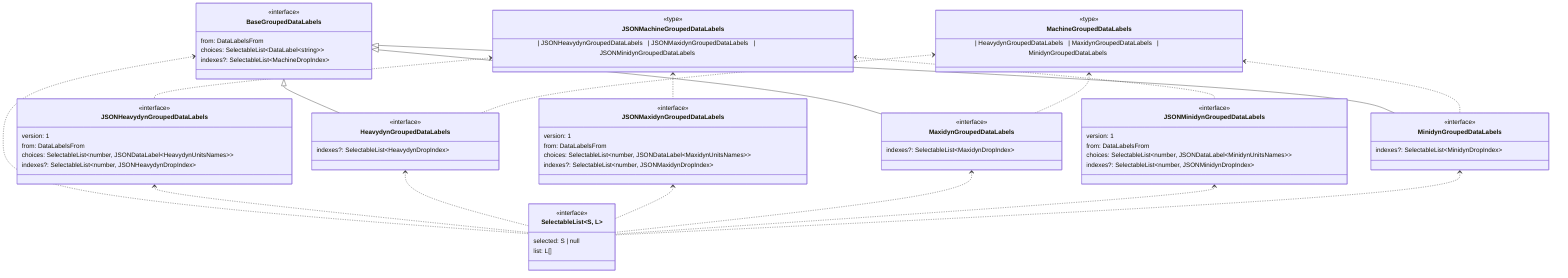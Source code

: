 classDiagram
class BaseGroupedDataLabels {
  <<interface>>
  from: DataLabelsFrom
  choices: SelectableList#60;DataLabel#60;string#62;#62;
  indexes?: SelectableList#60;MachineDropIndex#62;
}
BaseGroupedDataLabels <.. SelectableList~S, L~


class JSONHeavydynGroupedDataLabels {
  <<interface>>
  version: 1
  from: DataLabelsFrom
  choices: SelectableList#60;number, JSONDataLabel#60;HeavydynUnitsNames#62;#62;
  indexes?: SelectableList#60;number, JSONHeavydynDropIndex#62;
}
JSONHeavydynGroupedDataLabels <.. SelectableList~S, L~


class HeavydynGroupedDataLabels {
  <<interface>>
  indexes?: SelectableList#60;HeavydynDropIndex#62;
}
HeavydynGroupedDataLabels <.. SelectableList~S, L~
BaseGroupedDataLabels <|-- HeavydynGroupedDataLabels

class JSONMaxidynGroupedDataLabels {
  <<interface>>
  version: 1
  from: DataLabelsFrom
  choices: SelectableList#60;number, JSONDataLabel#60;MaxidynUnitsNames#62;#62;
  indexes?: SelectableList#60;number, JSONMaxidynDropIndex#62;
}
JSONMaxidynGroupedDataLabels <.. SelectableList~S, L~


class MaxidynGroupedDataLabels {
  <<interface>>
  indexes?: SelectableList#60;MaxidynDropIndex#62;
}
MaxidynGroupedDataLabels <.. SelectableList~S, L~
BaseGroupedDataLabels <|-- MaxidynGroupedDataLabels

class JSONMinidynGroupedDataLabels {
  <<interface>>
  version: 1
  from: DataLabelsFrom
  choices: SelectableList#60;number, JSONDataLabel#60;MinidynUnitsNames#62;#62;
  indexes?: SelectableList#60;number, JSONMinidynDropIndex#62;
}
JSONMinidynGroupedDataLabels <.. SelectableList~S, L~


class MinidynGroupedDataLabels {
  <<interface>>
  indexes?: SelectableList#60;MinidynDropIndex#62;
}
MinidynGroupedDataLabels <.. SelectableList~S, L~
BaseGroupedDataLabels <|-- MinidynGroupedDataLabels

class JSONMachineGroupedDataLabels {
  <<type>>
  | JSONHeavydynGroupedDataLabels   | JSONMaxidynGroupedDataLabels   | JSONMinidynGroupedDataLabels
}
JSONMachineGroupedDataLabels <.. JSONHeavydynGroupedDataLabels
JSONMachineGroupedDataLabels <.. JSONMaxidynGroupedDataLabels
JSONMachineGroupedDataLabels <.. JSONMinidynGroupedDataLabels


class MachineGroupedDataLabels {
  <<type>>
  | HeavydynGroupedDataLabels   | MaxidynGroupedDataLabels   | MinidynGroupedDataLabels
}
MachineGroupedDataLabels <.. HeavydynGroupedDataLabels
MachineGroupedDataLabels <.. MaxidynGroupedDataLabels
MachineGroupedDataLabels <.. MinidynGroupedDataLabels


class SelectableList~S, L~ {
  <<interface>>
  selected: S | null
  list: L[]
}